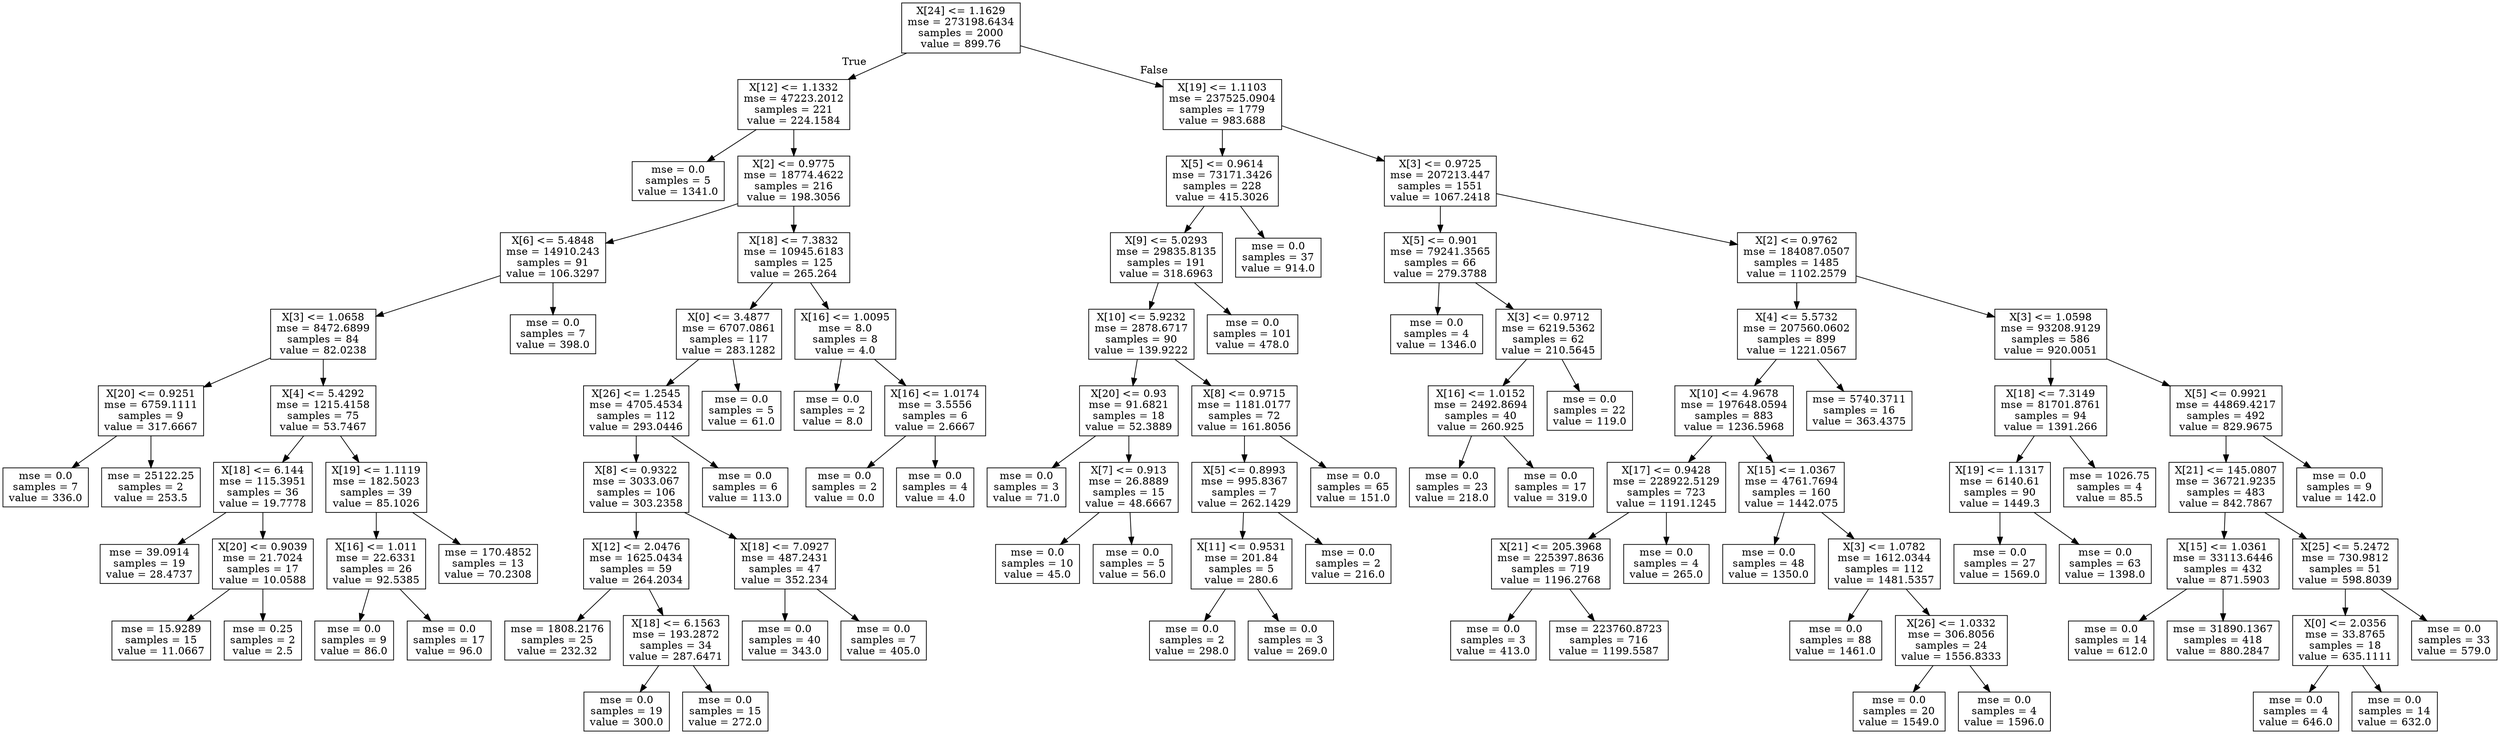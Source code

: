 digraph Tree {
node [shape=box] ;
0 [label="X[24] <= 1.1629\nmse = 273198.6434\nsamples = 2000\nvalue = 899.76"] ;
1 [label="X[12] <= 1.1332\nmse = 47223.2012\nsamples = 221\nvalue = 224.1584"] ;
0 -> 1 [labeldistance=2.5, labelangle=45, headlabel="True"] ;
2 [label="mse = 0.0\nsamples = 5\nvalue = 1341.0"] ;
1 -> 2 ;
3 [label="X[2] <= 0.9775\nmse = 18774.4622\nsamples = 216\nvalue = 198.3056"] ;
1 -> 3 ;
4 [label="X[6] <= 5.4848\nmse = 14910.243\nsamples = 91\nvalue = 106.3297"] ;
3 -> 4 ;
5 [label="X[3] <= 1.0658\nmse = 8472.6899\nsamples = 84\nvalue = 82.0238"] ;
4 -> 5 ;
6 [label="X[20] <= 0.9251\nmse = 6759.1111\nsamples = 9\nvalue = 317.6667"] ;
5 -> 6 ;
7 [label="mse = 0.0\nsamples = 7\nvalue = 336.0"] ;
6 -> 7 ;
8 [label="mse = 25122.25\nsamples = 2\nvalue = 253.5"] ;
6 -> 8 ;
9 [label="X[4] <= 5.4292\nmse = 1215.4158\nsamples = 75\nvalue = 53.7467"] ;
5 -> 9 ;
10 [label="X[18] <= 6.144\nmse = 115.3951\nsamples = 36\nvalue = 19.7778"] ;
9 -> 10 ;
11 [label="mse = 39.0914\nsamples = 19\nvalue = 28.4737"] ;
10 -> 11 ;
12 [label="X[20] <= 0.9039\nmse = 21.7024\nsamples = 17\nvalue = 10.0588"] ;
10 -> 12 ;
13 [label="mse = 15.9289\nsamples = 15\nvalue = 11.0667"] ;
12 -> 13 ;
14 [label="mse = 0.25\nsamples = 2\nvalue = 2.5"] ;
12 -> 14 ;
15 [label="X[19] <= 1.1119\nmse = 182.5023\nsamples = 39\nvalue = 85.1026"] ;
9 -> 15 ;
16 [label="X[16] <= 1.011\nmse = 22.6331\nsamples = 26\nvalue = 92.5385"] ;
15 -> 16 ;
17 [label="mse = 0.0\nsamples = 9\nvalue = 86.0"] ;
16 -> 17 ;
18 [label="mse = 0.0\nsamples = 17\nvalue = 96.0"] ;
16 -> 18 ;
19 [label="mse = 170.4852\nsamples = 13\nvalue = 70.2308"] ;
15 -> 19 ;
20 [label="mse = 0.0\nsamples = 7\nvalue = 398.0"] ;
4 -> 20 ;
21 [label="X[18] <= 7.3832\nmse = 10945.6183\nsamples = 125\nvalue = 265.264"] ;
3 -> 21 ;
22 [label="X[0] <= 3.4877\nmse = 6707.0861\nsamples = 117\nvalue = 283.1282"] ;
21 -> 22 ;
23 [label="X[26] <= 1.2545\nmse = 4705.4534\nsamples = 112\nvalue = 293.0446"] ;
22 -> 23 ;
24 [label="X[8] <= 0.9322\nmse = 3033.067\nsamples = 106\nvalue = 303.2358"] ;
23 -> 24 ;
25 [label="X[12] <= 2.0476\nmse = 1625.0434\nsamples = 59\nvalue = 264.2034"] ;
24 -> 25 ;
26 [label="mse = 1808.2176\nsamples = 25\nvalue = 232.32"] ;
25 -> 26 ;
27 [label="X[18] <= 6.1563\nmse = 193.2872\nsamples = 34\nvalue = 287.6471"] ;
25 -> 27 ;
28 [label="mse = 0.0\nsamples = 19\nvalue = 300.0"] ;
27 -> 28 ;
29 [label="mse = 0.0\nsamples = 15\nvalue = 272.0"] ;
27 -> 29 ;
30 [label="X[18] <= 7.0927\nmse = 487.2431\nsamples = 47\nvalue = 352.234"] ;
24 -> 30 ;
31 [label="mse = 0.0\nsamples = 40\nvalue = 343.0"] ;
30 -> 31 ;
32 [label="mse = 0.0\nsamples = 7\nvalue = 405.0"] ;
30 -> 32 ;
33 [label="mse = 0.0\nsamples = 6\nvalue = 113.0"] ;
23 -> 33 ;
34 [label="mse = 0.0\nsamples = 5\nvalue = 61.0"] ;
22 -> 34 ;
35 [label="X[16] <= 1.0095\nmse = 8.0\nsamples = 8\nvalue = 4.0"] ;
21 -> 35 ;
36 [label="mse = 0.0\nsamples = 2\nvalue = 8.0"] ;
35 -> 36 ;
37 [label="X[16] <= 1.0174\nmse = 3.5556\nsamples = 6\nvalue = 2.6667"] ;
35 -> 37 ;
38 [label="mse = 0.0\nsamples = 2\nvalue = 0.0"] ;
37 -> 38 ;
39 [label="mse = 0.0\nsamples = 4\nvalue = 4.0"] ;
37 -> 39 ;
40 [label="X[19] <= 1.1103\nmse = 237525.0904\nsamples = 1779\nvalue = 983.688"] ;
0 -> 40 [labeldistance=2.5, labelangle=-45, headlabel="False"] ;
41 [label="X[5] <= 0.9614\nmse = 73171.3426\nsamples = 228\nvalue = 415.3026"] ;
40 -> 41 ;
42 [label="X[9] <= 5.0293\nmse = 29835.8135\nsamples = 191\nvalue = 318.6963"] ;
41 -> 42 ;
43 [label="X[10] <= 5.9232\nmse = 2878.6717\nsamples = 90\nvalue = 139.9222"] ;
42 -> 43 ;
44 [label="X[20] <= 0.93\nmse = 91.6821\nsamples = 18\nvalue = 52.3889"] ;
43 -> 44 ;
45 [label="mse = 0.0\nsamples = 3\nvalue = 71.0"] ;
44 -> 45 ;
46 [label="X[7] <= 0.913\nmse = 26.8889\nsamples = 15\nvalue = 48.6667"] ;
44 -> 46 ;
47 [label="mse = 0.0\nsamples = 10\nvalue = 45.0"] ;
46 -> 47 ;
48 [label="mse = 0.0\nsamples = 5\nvalue = 56.0"] ;
46 -> 48 ;
49 [label="X[8] <= 0.9715\nmse = 1181.0177\nsamples = 72\nvalue = 161.8056"] ;
43 -> 49 ;
50 [label="X[5] <= 0.8993\nmse = 995.8367\nsamples = 7\nvalue = 262.1429"] ;
49 -> 50 ;
51 [label="X[11] <= 0.9531\nmse = 201.84\nsamples = 5\nvalue = 280.6"] ;
50 -> 51 ;
52 [label="mse = 0.0\nsamples = 2\nvalue = 298.0"] ;
51 -> 52 ;
53 [label="mse = 0.0\nsamples = 3\nvalue = 269.0"] ;
51 -> 53 ;
54 [label="mse = 0.0\nsamples = 2\nvalue = 216.0"] ;
50 -> 54 ;
55 [label="mse = 0.0\nsamples = 65\nvalue = 151.0"] ;
49 -> 55 ;
56 [label="mse = 0.0\nsamples = 101\nvalue = 478.0"] ;
42 -> 56 ;
57 [label="mse = 0.0\nsamples = 37\nvalue = 914.0"] ;
41 -> 57 ;
58 [label="X[3] <= 0.9725\nmse = 207213.447\nsamples = 1551\nvalue = 1067.2418"] ;
40 -> 58 ;
59 [label="X[5] <= 0.901\nmse = 79241.3565\nsamples = 66\nvalue = 279.3788"] ;
58 -> 59 ;
60 [label="mse = 0.0\nsamples = 4\nvalue = 1346.0"] ;
59 -> 60 ;
61 [label="X[3] <= 0.9712\nmse = 6219.5362\nsamples = 62\nvalue = 210.5645"] ;
59 -> 61 ;
62 [label="X[16] <= 1.0152\nmse = 2492.8694\nsamples = 40\nvalue = 260.925"] ;
61 -> 62 ;
63 [label="mse = 0.0\nsamples = 23\nvalue = 218.0"] ;
62 -> 63 ;
64 [label="mse = 0.0\nsamples = 17\nvalue = 319.0"] ;
62 -> 64 ;
65 [label="mse = 0.0\nsamples = 22\nvalue = 119.0"] ;
61 -> 65 ;
66 [label="X[2] <= 0.9762\nmse = 184087.0507\nsamples = 1485\nvalue = 1102.2579"] ;
58 -> 66 ;
67 [label="X[4] <= 5.5732\nmse = 207560.0602\nsamples = 899\nvalue = 1221.0567"] ;
66 -> 67 ;
68 [label="X[10] <= 4.9678\nmse = 197648.0594\nsamples = 883\nvalue = 1236.5968"] ;
67 -> 68 ;
69 [label="X[17] <= 0.9428\nmse = 228922.5129\nsamples = 723\nvalue = 1191.1245"] ;
68 -> 69 ;
70 [label="X[21] <= 205.3968\nmse = 225397.8636\nsamples = 719\nvalue = 1196.2768"] ;
69 -> 70 ;
71 [label="mse = 0.0\nsamples = 3\nvalue = 413.0"] ;
70 -> 71 ;
72 [label="mse = 223760.8723\nsamples = 716\nvalue = 1199.5587"] ;
70 -> 72 ;
73 [label="mse = 0.0\nsamples = 4\nvalue = 265.0"] ;
69 -> 73 ;
74 [label="X[15] <= 1.0367\nmse = 4761.7694\nsamples = 160\nvalue = 1442.075"] ;
68 -> 74 ;
75 [label="mse = 0.0\nsamples = 48\nvalue = 1350.0"] ;
74 -> 75 ;
76 [label="X[3] <= 1.0782\nmse = 1612.0344\nsamples = 112\nvalue = 1481.5357"] ;
74 -> 76 ;
77 [label="mse = 0.0\nsamples = 88\nvalue = 1461.0"] ;
76 -> 77 ;
78 [label="X[26] <= 1.0332\nmse = 306.8056\nsamples = 24\nvalue = 1556.8333"] ;
76 -> 78 ;
79 [label="mse = 0.0\nsamples = 20\nvalue = 1549.0"] ;
78 -> 79 ;
80 [label="mse = 0.0\nsamples = 4\nvalue = 1596.0"] ;
78 -> 80 ;
81 [label="mse = 5740.3711\nsamples = 16\nvalue = 363.4375"] ;
67 -> 81 ;
82 [label="X[3] <= 1.0598\nmse = 93208.9129\nsamples = 586\nvalue = 920.0051"] ;
66 -> 82 ;
83 [label="X[18] <= 7.3149\nmse = 81701.8761\nsamples = 94\nvalue = 1391.266"] ;
82 -> 83 ;
84 [label="X[19] <= 1.1317\nmse = 6140.61\nsamples = 90\nvalue = 1449.3"] ;
83 -> 84 ;
85 [label="mse = 0.0\nsamples = 27\nvalue = 1569.0"] ;
84 -> 85 ;
86 [label="mse = 0.0\nsamples = 63\nvalue = 1398.0"] ;
84 -> 86 ;
87 [label="mse = 1026.75\nsamples = 4\nvalue = 85.5"] ;
83 -> 87 ;
88 [label="X[5] <= 0.9921\nmse = 44869.4217\nsamples = 492\nvalue = 829.9675"] ;
82 -> 88 ;
89 [label="X[21] <= 145.0807\nmse = 36721.9235\nsamples = 483\nvalue = 842.7867"] ;
88 -> 89 ;
90 [label="X[15] <= 1.0361\nmse = 33113.6446\nsamples = 432\nvalue = 871.5903"] ;
89 -> 90 ;
91 [label="mse = 0.0\nsamples = 14\nvalue = 612.0"] ;
90 -> 91 ;
92 [label="mse = 31890.1367\nsamples = 418\nvalue = 880.2847"] ;
90 -> 92 ;
93 [label="X[25] <= 5.2472\nmse = 730.9812\nsamples = 51\nvalue = 598.8039"] ;
89 -> 93 ;
94 [label="X[0] <= 2.0356\nmse = 33.8765\nsamples = 18\nvalue = 635.1111"] ;
93 -> 94 ;
95 [label="mse = 0.0\nsamples = 4\nvalue = 646.0"] ;
94 -> 95 ;
96 [label="mse = 0.0\nsamples = 14\nvalue = 632.0"] ;
94 -> 96 ;
97 [label="mse = 0.0\nsamples = 33\nvalue = 579.0"] ;
93 -> 97 ;
98 [label="mse = 0.0\nsamples = 9\nvalue = 142.0"] ;
88 -> 98 ;
}